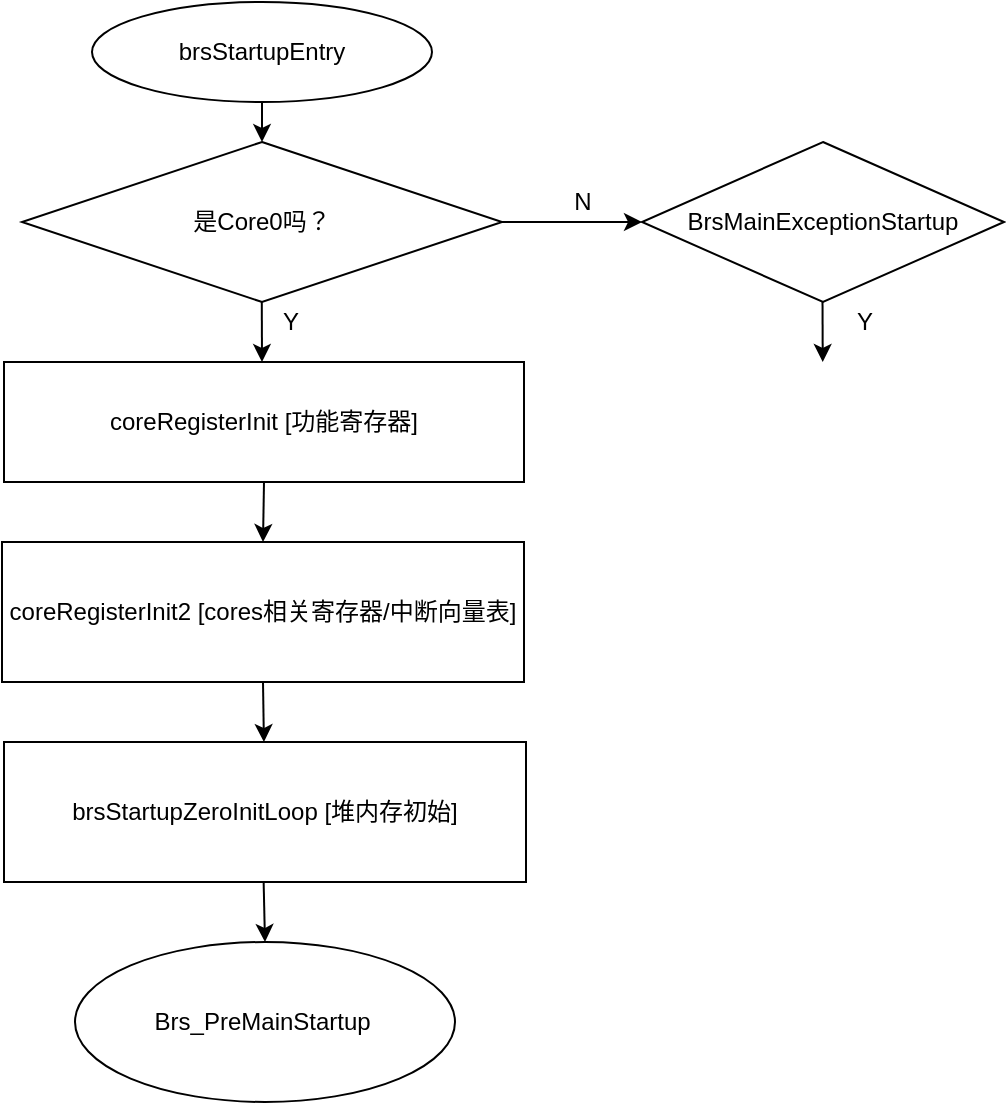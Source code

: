 <mxfile version="18.0.3" type="github" pages="2">
  <diagram id="m_xalORPLImvYFfss_i5" name="stage1">
    <mxGraphModel dx="1185" dy="635" grid="1" gridSize="10" guides="1" tooltips="1" connect="1" arrows="1" fold="1" page="1" pageScale="1" pageWidth="827" pageHeight="1169" math="0" shadow="0">
      <root>
        <mxCell id="0" />
        <mxCell id="1" parent="0" />
        <mxCell id="EuZLHdB6nYu1b2kRJj1j-1" value="brsStartupEntry" style="ellipse;whiteSpace=wrap;html=1;" vertex="1" parent="1">
          <mxGeometry x="194" y="80" width="170" height="50" as="geometry" />
        </mxCell>
        <mxCell id="EuZLHdB6nYu1b2kRJj1j-2" value="是Core0吗？" style="rhombus;whiteSpace=wrap;html=1;" vertex="1" parent="1">
          <mxGeometry x="159" y="150" width="240" height="80" as="geometry" />
        </mxCell>
        <mxCell id="EuZLHdB6nYu1b2kRJj1j-3" value="" style="endArrow=classic;html=1;rounded=0;entryX=0.5;entryY=0;entryDx=0;entryDy=0;exitX=0.5;exitY=1;exitDx=0;exitDy=0;" edge="1" parent="1" source="EuZLHdB6nYu1b2kRJj1j-1" target="EuZLHdB6nYu1b2kRJj1j-2">
          <mxGeometry width="50" height="50" relative="1" as="geometry">
            <mxPoint x="374" y="120" as="sourcePoint" />
            <mxPoint x="424" y="70" as="targetPoint" />
          </mxGeometry>
        </mxCell>
        <mxCell id="EuZLHdB6nYu1b2kRJj1j-4" value="coreRegisterInit [功能寄存器]" style="rounded=0;whiteSpace=wrap;html=1;" vertex="1" parent="1">
          <mxGeometry x="150" y="260" width="260" height="60" as="geometry" />
        </mxCell>
        <mxCell id="EuZLHdB6nYu1b2kRJj1j-5" value="" style="endArrow=classic;html=1;rounded=0;exitX=0.5;exitY=1;exitDx=0;exitDy=0;" edge="1" parent="1">
          <mxGeometry width="50" height="50" relative="1" as="geometry">
            <mxPoint x="278.89" y="230.0" as="sourcePoint" />
            <mxPoint x="279" y="260" as="targetPoint" />
          </mxGeometry>
        </mxCell>
        <mxCell id="EuZLHdB6nYu1b2kRJj1j-8" value="Y" style="text;html=1;resizable=0;autosize=1;align=center;verticalAlign=middle;points=[];fillColor=none;strokeColor=none;rounded=0;" vertex="1" parent="1">
          <mxGeometry x="283" y="230" width="20" height="20" as="geometry" />
        </mxCell>
        <mxCell id="EuZLHdB6nYu1b2kRJj1j-9" value="N" style="text;html=1;resizable=0;autosize=1;align=center;verticalAlign=middle;points=[];fillColor=none;strokeColor=none;rounded=0;" vertex="1" parent="1">
          <mxGeometry x="429" y="170" width="20" height="20" as="geometry" />
        </mxCell>
        <mxCell id="EuZLHdB6nYu1b2kRJj1j-10" value="" style="endArrow=classic;html=1;rounded=0;" edge="1" parent="1">
          <mxGeometry width="50" height="50" relative="1" as="geometry">
            <mxPoint x="399" y="190" as="sourcePoint" />
            <mxPoint x="469" y="190" as="targetPoint" />
          </mxGeometry>
        </mxCell>
        <mxCell id="EuZLHdB6nYu1b2kRJj1j-13" value="BrsMainExceptionStartup" style="rhombus;whiteSpace=wrap;html=1;" vertex="1" parent="1">
          <mxGeometry x="469" y="150" width="181" height="80" as="geometry" />
        </mxCell>
        <mxCell id="EuZLHdB6nYu1b2kRJj1j-14" value="Y" style="text;html=1;resizable=0;autosize=1;align=center;verticalAlign=middle;points=[];fillColor=none;strokeColor=none;rounded=0;" vertex="1" parent="1">
          <mxGeometry x="570" y="230" width="20" height="20" as="geometry" />
        </mxCell>
        <mxCell id="EuZLHdB6nYu1b2kRJj1j-15" value="" style="endArrow=classic;html=1;rounded=0;exitX=0.5;exitY=1;exitDx=0;exitDy=0;" edge="1" parent="1">
          <mxGeometry width="50" height="50" relative="1" as="geometry">
            <mxPoint x="559.26" y="230.0" as="sourcePoint" />
            <mxPoint x="559.37" y="260.0" as="targetPoint" />
          </mxGeometry>
        </mxCell>
        <mxCell id="EuZLHdB6nYu1b2kRJj1j-18" value="coreRegisterInit2 [cores相关寄存器/中断向量表]" style="rounded=0;whiteSpace=wrap;html=1;" vertex="1" parent="1">
          <mxGeometry x="149" y="350" width="261" height="70" as="geometry" />
        </mxCell>
        <mxCell id="EuZLHdB6nYu1b2kRJj1j-22" value="" style="endArrow=classic;html=1;rounded=0;exitX=0.5;exitY=1;exitDx=0;exitDy=0;entryX=0.5;entryY=0;entryDx=0;entryDy=0;" edge="1" parent="1" source="EuZLHdB6nYu1b2kRJj1j-4" target="EuZLHdB6nYu1b2kRJj1j-18">
          <mxGeometry width="50" height="50" relative="1" as="geometry">
            <mxPoint x="569.26" y="240.0" as="sourcePoint" />
            <mxPoint x="569.37" y="270.0" as="targetPoint" />
          </mxGeometry>
        </mxCell>
        <mxCell id="EuZLHdB6nYu1b2kRJj1j-23" value="brsStartupZeroInitLoop [堆内存初始]" style="rounded=0;whiteSpace=wrap;html=1;" vertex="1" parent="1">
          <mxGeometry x="150" y="450" width="261" height="70" as="geometry" />
        </mxCell>
        <mxCell id="EuZLHdB6nYu1b2kRJj1j-24" value="" style="endArrow=classic;html=1;rounded=0;exitX=0.5;exitY=1;exitDx=0;exitDy=0;" edge="1" parent="1" source="EuZLHdB6nYu1b2kRJj1j-18" target="EuZLHdB6nYu1b2kRJj1j-23">
          <mxGeometry width="50" height="50" relative="1" as="geometry">
            <mxPoint x="270" y="470" as="sourcePoint" />
            <mxPoint x="240" y="640" as="targetPoint" />
          </mxGeometry>
        </mxCell>
        <mxCell id="EuZLHdB6nYu1b2kRJj1j-25" value="Brs_PreMainStartup&amp;nbsp;" style="ellipse;whiteSpace=wrap;html=1;" vertex="1" parent="1">
          <mxGeometry x="185.5" y="550" width="190" height="80" as="geometry" />
        </mxCell>
        <mxCell id="EuZLHdB6nYu1b2kRJj1j-26" value="" style="endArrow=classic;html=1;rounded=0;exitX=0.5;exitY=1;exitDx=0;exitDy=0;entryX=0.5;entryY=0;entryDx=0;entryDy=0;" edge="1" parent="1" target="EuZLHdB6nYu1b2kRJj1j-25">
          <mxGeometry width="50" height="50" relative="1" as="geometry">
            <mxPoint x="279.82" y="520" as="sourcePoint" />
            <mxPoint x="280.19" y="560" as="targetPoint" />
          </mxGeometry>
        </mxCell>
      </root>
    </mxGraphModel>
  </diagram>
  <diagram id="Mn01bj5st5NMoSQz0yJJ" name="stage2">
    <mxGraphModel dx="1185" dy="635" grid="1" gridSize="10" guides="1" tooltips="1" connect="1" arrows="1" fold="1" page="1" pageScale="1" pageWidth="827" pageHeight="1169" math="0" shadow="0">
      <root>
        <mxCell id="0" />
        <mxCell id="1" parent="0" />
        <mxCell id="pPGvz-B7Fmlxa3uA0Zo6-1" value="Brs_PreMainStartup" style="ellipse;whiteSpace=wrap;html=1;" vertex="1" parent="1">
          <mxGeometry x="194" y="80" width="170" height="50" as="geometry" />
        </mxCell>
        <mxCell id="pPGvz-B7Fmlxa3uA0Zo6-2" value="是Core0吗？" style="rhombus;whiteSpace=wrap;html=1;" vertex="1" parent="1">
          <mxGeometry x="159" y="150" width="240" height="80" as="geometry" />
        </mxCell>
        <mxCell id="pPGvz-B7Fmlxa3uA0Zo6-3" value="" style="endArrow=classic;html=1;rounded=0;entryX=0.5;entryY=0;entryDx=0;entryDy=0;exitX=0.5;exitY=1;exitDx=0;exitDy=0;" edge="1" parent="1" source="pPGvz-B7Fmlxa3uA0Zo6-1" target="pPGvz-B7Fmlxa3uA0Zo6-2">
          <mxGeometry width="50" height="50" relative="1" as="geometry">
            <mxPoint x="374" y="120" as="sourcePoint" />
            <mxPoint x="424" y="70" as="targetPoint" />
          </mxGeometry>
        </mxCell>
        <mxCell id="pPGvz-B7Fmlxa3uA0Zo6-4" value="Clock_Init 系统时钟初始化" style="rounded=0;whiteSpace=wrap;html=1;" vertex="1" parent="1">
          <mxGeometry x="150" y="260" width="260" height="60" as="geometry" />
        </mxCell>
        <mxCell id="pPGvz-B7Fmlxa3uA0Zo6-5" value="" style="endArrow=classic;html=1;rounded=0;exitX=0.5;exitY=1;exitDx=0;exitDy=0;" edge="1" parent="1">
          <mxGeometry width="50" height="50" relative="1" as="geometry">
            <mxPoint x="278.89" y="230" as="sourcePoint" />
            <mxPoint x="279" y="260" as="targetPoint" />
          </mxGeometry>
        </mxCell>
        <mxCell id="pPGvz-B7Fmlxa3uA0Zo6-6" value="Y" style="text;html=1;resizable=0;autosize=1;align=center;verticalAlign=middle;points=[];fillColor=none;strokeColor=none;rounded=0;" vertex="1" parent="1">
          <mxGeometry x="283" y="230" width="20" height="20" as="geometry" />
        </mxCell>
        <mxCell id="pPGvz-B7Fmlxa3uA0Zo6-7" value="N" style="text;html=1;resizable=0;autosize=1;align=center;verticalAlign=middle;points=[];fillColor=none;strokeColor=none;rounded=0;" vertex="1" parent="1">
          <mxGeometry x="429" y="170" width="20" height="20" as="geometry" />
        </mxCell>
        <mxCell id="pPGvz-B7Fmlxa3uA0Zo6-8" value="" style="endArrow=classic;html=1;rounded=0;" edge="1" parent="1">
          <mxGeometry width="50" height="50" relative="1" as="geometry">
            <mxPoint x="399" y="190" as="sourcePoint" />
            <mxPoint x="469" y="190" as="targetPoint" />
          </mxGeometry>
        </mxCell>
        <mxCell id="pPGvz-B7Fmlxa3uA0Zo6-9" value="BrsMainExceptionStartup" style="rhombus;whiteSpace=wrap;html=1;" vertex="1" parent="1">
          <mxGeometry x="469" y="150" width="181" height="80" as="geometry" />
        </mxCell>
        <mxCell id="pPGvz-B7Fmlxa3uA0Zo6-10" value="Y" style="text;html=1;resizable=0;autosize=1;align=center;verticalAlign=middle;points=[];fillColor=none;strokeColor=none;rounded=0;" vertex="1" parent="1">
          <mxGeometry x="570" y="230" width="20" height="20" as="geometry" />
        </mxCell>
        <mxCell id="pPGvz-B7Fmlxa3uA0Zo6-11" value="" style="endArrow=classic;html=1;rounded=0;exitX=0.5;exitY=1;exitDx=0;exitDy=0;" edge="1" parent="1">
          <mxGeometry width="50" height="50" relative="1" as="geometry">
            <mxPoint x="559.26" y="230.0" as="sourcePoint" />
            <mxPoint x="559.37" y="260.0" as="targetPoint" />
          </mxGeometry>
        </mxCell>
        <mxCell id="pPGvz-B7Fmlxa3uA0Zo6-12" value="BrsHw_UnlockCores&amp;nbsp; 同步其他cores&amp;nbsp;" style="rounded=0;whiteSpace=wrap;html=1;" vertex="1" parent="1">
          <mxGeometry x="149" y="350" width="261" height="70" as="geometry" />
        </mxCell>
        <mxCell id="pPGvz-B7Fmlxa3uA0Zo6-13" value="" style="endArrow=classic;html=1;rounded=0;exitX=0.5;exitY=1;exitDx=0;exitDy=0;entryX=0.5;entryY=0;entryDx=0;entryDy=0;" edge="1" parent="1" source="pPGvz-B7Fmlxa3uA0Zo6-4" target="pPGvz-B7Fmlxa3uA0Zo6-12">
          <mxGeometry width="50" height="50" relative="1" as="geometry">
            <mxPoint x="569.26" y="240.0" as="sourcePoint" />
            <mxPoint x="569.37" y="270.0" as="targetPoint" />
          </mxGeometry>
        </mxCell>
        <mxCell id="pPGvz-B7Fmlxa3uA0Zo6-14" value="外设总线初始/更新复位原因" style="rounded=0;whiteSpace=wrap;html=1;" vertex="1" parent="1">
          <mxGeometry x="150" y="450" width="261" height="70" as="geometry" />
        </mxCell>
        <mxCell id="pPGvz-B7Fmlxa3uA0Zo6-15" value="" style="endArrow=classic;html=1;rounded=0;exitX=0.5;exitY=1;exitDx=0;exitDy=0;" edge="1" parent="1" source="pPGvz-B7Fmlxa3uA0Zo6-12" target="pPGvz-B7Fmlxa3uA0Zo6-14">
          <mxGeometry width="50" height="50" relative="1" as="geometry">
            <mxPoint x="270" y="470" as="sourcePoint" />
            <mxPoint x="240" y="640" as="targetPoint" />
          </mxGeometry>
        </mxCell>
        <mxCell id="pPGvz-B7Fmlxa3uA0Zo6-16" value="EcuM_StartOS()" style="ellipse;whiteSpace=wrap;html=1;" vertex="1" parent="1">
          <mxGeometry x="184" y="790" width="190" height="80" as="geometry" />
        </mxCell>
        <mxCell id="pPGvz-B7Fmlxa3uA0Zo6-18" value="BrsMainInit BRS(basic runtime system)初始化" style="rounded=0;whiteSpace=wrap;html=1;" vertex="1" parent="1">
          <mxGeometry x="150" y="550" width="261" height="70" as="geometry" />
        </mxCell>
        <mxCell id="pPGvz-B7Fmlxa3uA0Zo6-19" value="" style="endArrow=classic;html=1;rounded=0;exitX=0.5;exitY=1;exitDx=0;exitDy=0;" edge="1" parent="1">
          <mxGeometry width="50" height="50" relative="1" as="geometry">
            <mxPoint x="278.71" y="520" as="sourcePoint" />
            <mxPoint x="279.172" y="550" as="targetPoint" />
          </mxGeometry>
        </mxCell>
        <mxCell id="pPGvz-B7Fmlxa3uA0Zo6-20" value="ECUM_Init()" style="rounded=0;whiteSpace=wrap;html=1;" vertex="1" parent="1">
          <mxGeometry x="153" y="660" width="261" height="70" as="geometry" />
        </mxCell>
      </root>
    </mxGraphModel>
  </diagram>
</mxfile>

